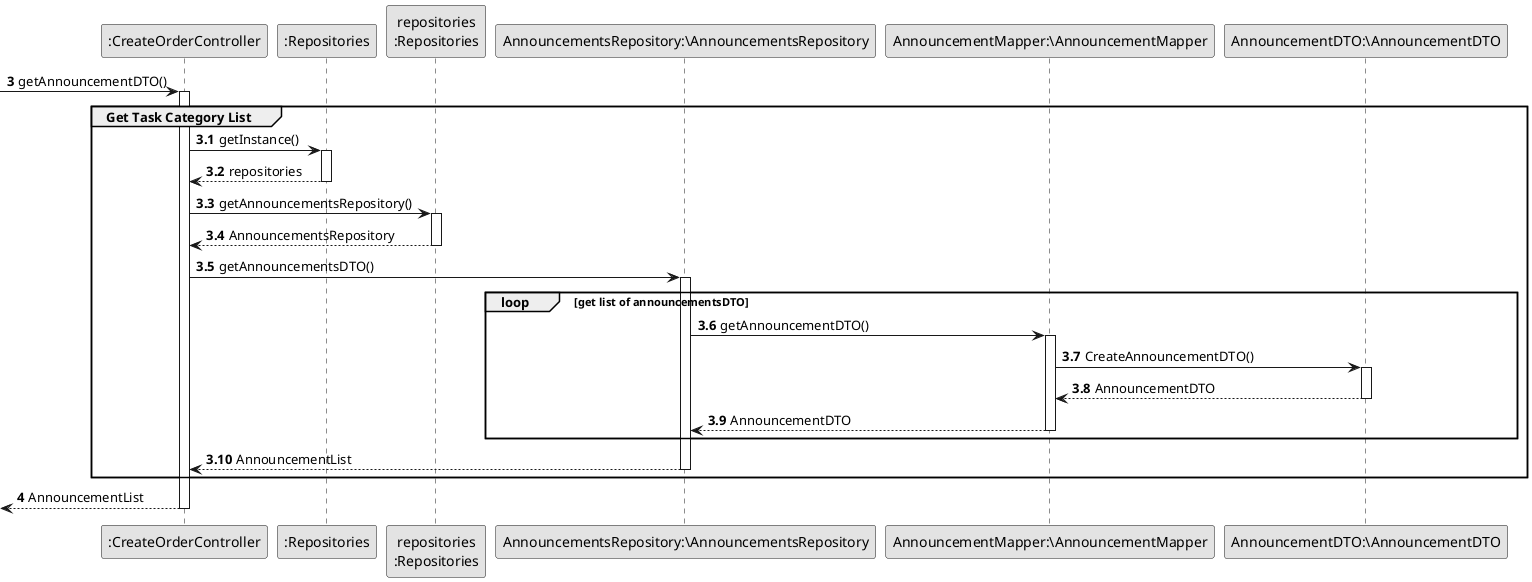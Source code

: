 @startuml
skinparam monochrome true
skinparam packageStyle rectangle
skinparam shadowing false

autonumber

'hide footbox

participant ":CreateOrderController" as CTRL
participant ":Repositories" as RepositorySingleton
participant "repositories\n:Repositories" as PLAT
participant "AnnouncementsRepository:\AnnouncementsRepository" as AnnouncementsRepository
participant "AnnouncementMapper:\AnnouncementMapper" as Mapper
participant "AnnouncementDTO:\AnnouncementDTO" as DTO

autonumber 3

 -> CTRL : getAnnouncementDTO()
autonumber 3.1
activate CTRL
    group Get Task Category List


            CTRL -> RepositorySingleton : getInstance()
            activate RepositorySingleton

                RepositorySingleton --> CTRL: repositories
            deactivate RepositorySingleton

            CTRL -> PLAT : getAnnouncementsRepository()
            activate PLAT



                PLAT --> CTRL: AnnouncementsRepository
            deactivate PLAT

            CTRL -> AnnouncementsRepository : getAnnouncementsDTO()
            loop get list of announcementsDTO
            activate AnnouncementsRepository
              AnnouncementsRepository->Mapper:getAnnouncementDTO()
            activate Mapper

            Mapper->DTO:CreateAnnouncementDTO()

            activate DTO
            DTO-->Mapper:AnnouncementDTO
            deactivate DTO
            Mapper-->AnnouncementsRepository:AnnouncementDTO
            deactivate Mapper
            end
                AnnouncementsRepository --> CTRL : AnnouncementList
            deactivate AnnouncementsRepository


    end
    autonumber 4
    <-- CTRL  : AnnouncementList
deactivate CTRL


@enduml